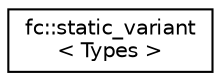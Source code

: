 digraph "Graphical Class Hierarchy"
{
  edge [fontname="Helvetica",fontsize="10",labelfontname="Helvetica",labelfontsize="10"];
  node [fontname="Helvetica",fontsize="10",shape=record];
  rankdir="LR";
  Node0 [label="fc::static_variant\l\< Types \>",height=0.2,width=0.4,color="black", fillcolor="white", style="filled",URL="$classfc_1_1static__variant.html"];
}
